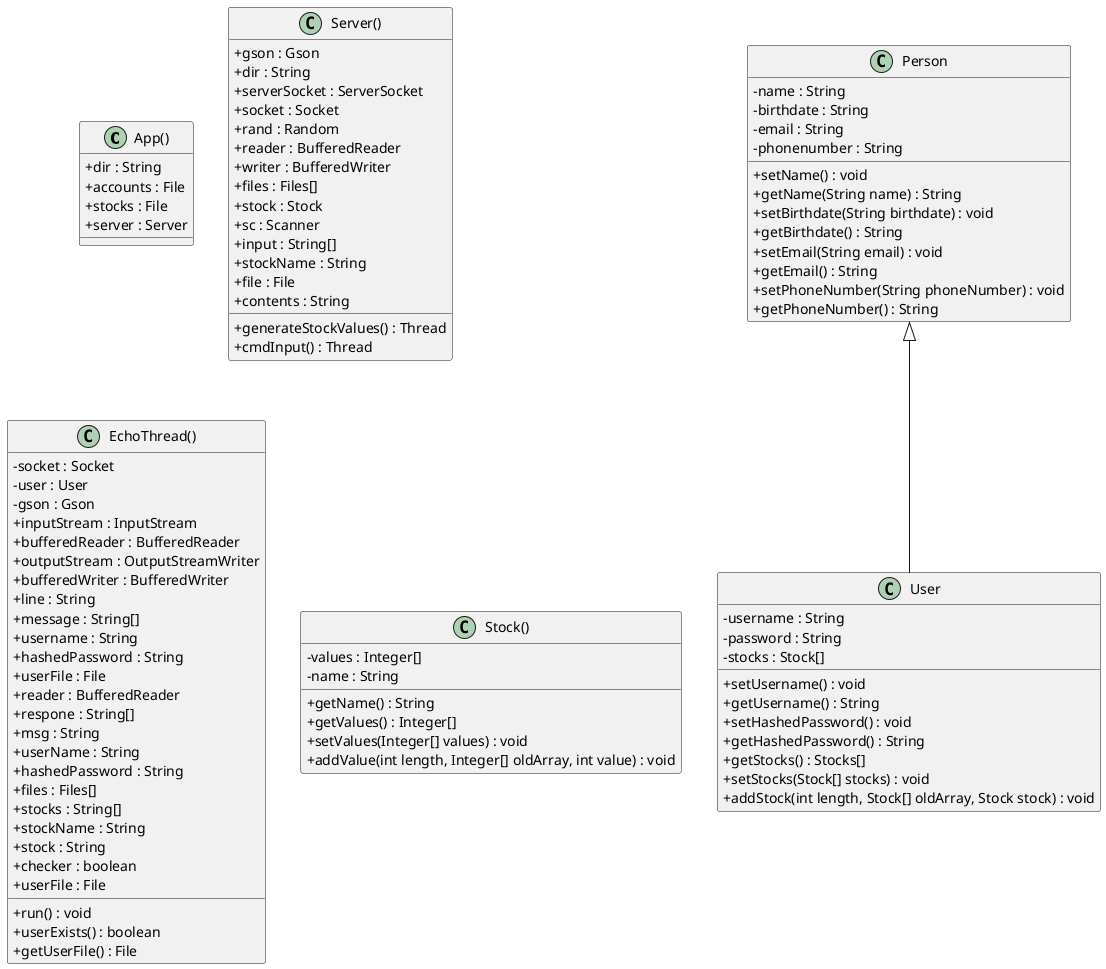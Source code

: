 @startuml
skinparam classAttributeIconSize 0
class App() {
 +dir : String
 +accounts : File
 +stocks : File
 +server : Server
}

class Server() {
 +gson : Gson
 +dir : String
 +serverSocket : ServerSocket
 +socket : Socket
 +rand : Random
 +reader : BufferedReader
 +writer : BufferedWriter
 +files : Files[]
 +stock : Stock
 +sc : Scanner
 +input : String[]
 +stockName : String
 +file : File
 +contents : String

 +generateStockValues() : Thread
 +cmdInput() : Thread
}

class EchoThread() {
 -socket : Socket
 -user : User
 -gson : Gson
 +inputStream : InputStream
 +bufferedReader : BufferedReader
 +outputStream : OutputStreamWriter
 +bufferedWriter : BufferedWriter
 +line : String
 +message : String[]
 +username : String
 +hashedPassword : String
 +userFile : File
 +reader : BufferedReader
 +respone : String[]
 +msg : String
 +userName : String
 +hashedPassword : String
 +files : Files[]
 +stocks : String[]
 +stockName : String
 +stock : String
 +checker : boolean
 +userFile : File
 +run() : void
 +userExists() : boolean
 +getUserFile() : File
}

class Stock() {
 -values : Integer[]
 -name : String
 +getName() : String
 +getValues() : Integer[]
 +setValues(Integer[] values) : void
 +addValue(int length, Integer[] oldArray, int value) : void
}

class User extends Person {
 -username : String
 -password : String
 -stocks : Stock[]
 +setUsername() : void
 +getUsername() : String
 +setHashedPassword() : void
 +getHashedPassword() : String
 +getStocks() : Stocks[]
 +setStocks(Stock[] stocks) : void
 +addStock(int length, Stock[] oldArray, Stock stock) : void
}


class Person {
 -name : String
 -birthdate : String
 -email : String
 -phonenumber : String
 +setName() : void
 +getName(String name) : String
 +setBirthdate(String birthdate) : void
 +getBirthdate() : String
 +setEmail(String email) : void
 +getEmail() : String
 +setPhoneNumber(String phoneNumber) : void
 +getPhoneNumber() : String
}
@enduml